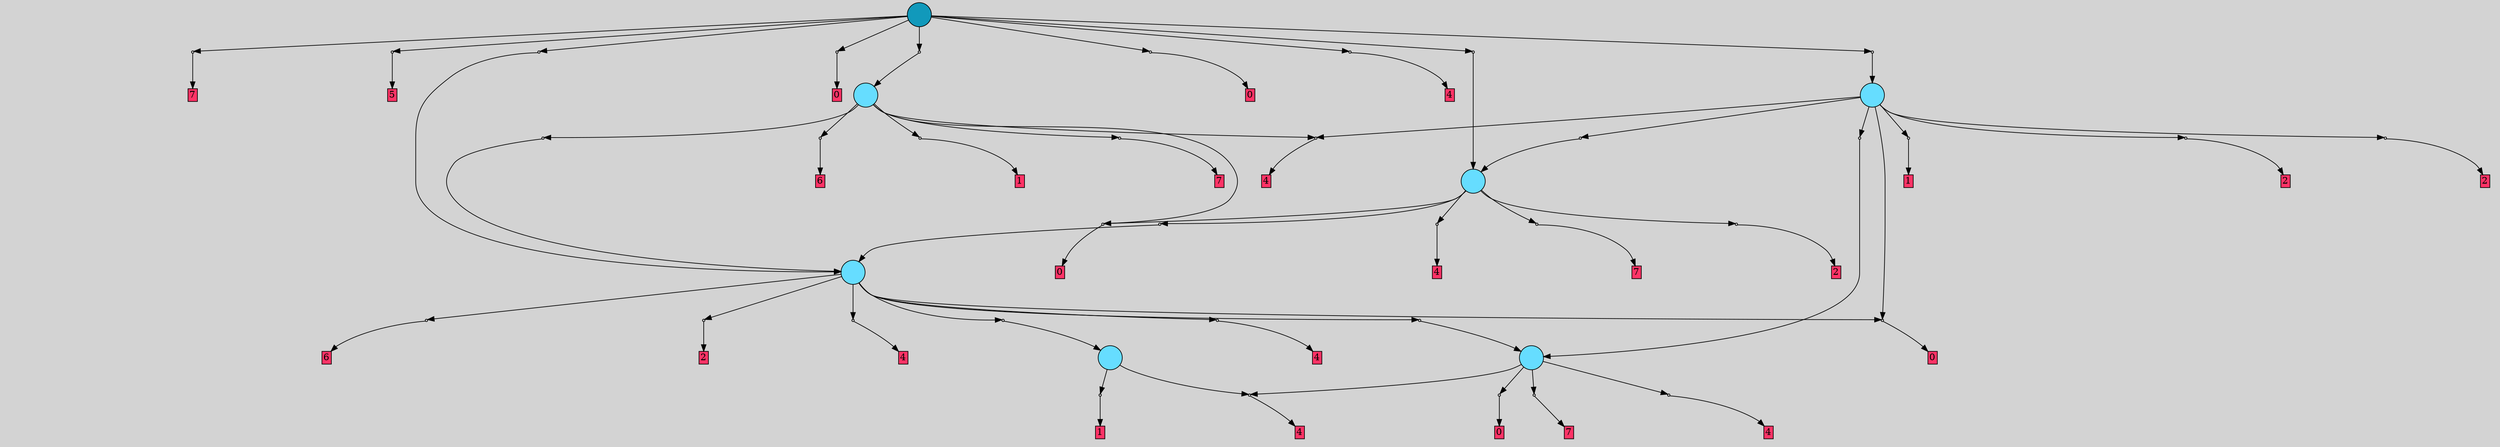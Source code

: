 // File exported with GEGELATI v1.3.1
// On the 2024-04-12 16:08:09
// With the File::TPGGraphDotExporter
digraph{
	graph[pad = "0.212, 0.055" bgcolor = lightgray]
	node[shape=circle style = filled label = ""]
		T0 [fillcolor="#66ddff"]
		T1 [fillcolor="#66ddff"]
		T2 [fillcolor="#66ddff"]
		T3 [fillcolor="#66ddff"]
		T4 [fillcolor="#66ddff"]
		T5 [fillcolor="#66ddff"]
		T6 [fillcolor="#1199bb"]
		P0 [fillcolor="#cccccc" shape=point] //
		I0 [shape=box style=invis label="3|0&2|7#1|7#3|6#1|7#3|6#2|7&#92;n"]
		P0 -> I0[style=invis]
		A0 [fillcolor="#ff3366" shape=box margin=0.03 width=0 height=0 label="1"]
		T0 -> P0 -> A0
		P1 [fillcolor="#cccccc" shape=point] //
		I1 [shape=box style=invis label="4|0&1|1#4|4#0|2#2|1#4|3#0|1&#92;n"]
		P1 -> I1[style=invis]
		A1 [fillcolor="#ff3366" shape=box margin=0.03 width=0 height=0 label="4"]
		T0 -> P1 -> A1
		P2 [fillcolor="#cccccc" shape=point] //
		I2 [shape=box style=invis label="3|0&3|3#2|3#4|3#2|3#3|0#3|6&#92;n"]
		P2 -> I2[style=invis]
		A2 [fillcolor="#ff3366" shape=box margin=0.03 width=0 height=0 label="4"]
		T1 -> P2 -> A2
		T1 -> P1
		P3 [fillcolor="#cccccc" shape=point] //
		I3 [shape=box style=invis label="2|0&1|0#3|4#2|7#2|1#3|0#1|1&#92;n"]
		P3 -> I3[style=invis]
		A3 [fillcolor="#ff3366" shape=box margin=0.03 width=0 height=0 label="0"]
		T1 -> P3 -> A3
		P4 [fillcolor="#cccccc" shape=point] //
		I4 [shape=box style=invis label=""]
		P4 -> I4[style=invis]
		A4 [fillcolor="#ff3366" shape=box margin=0.03 width=0 height=0 label="7"]
		T1 -> P4 -> A4
		P5 [fillcolor="#cccccc" shape=point] //
		I5 [shape=box style=invis label="3|0&1|3#3|4#3|4#1|3#2|5#4|1&#92;n"]
		P5 -> I5[style=invis]
		A5 [fillcolor="#ff3366" shape=box margin=0.03 width=0 height=0 label="4"]
		T2 -> P5 -> A5
		P6 [fillcolor="#cccccc" shape=point] //
		I6 [shape=box style=invis label="1|0&1|5#4|4#1|6#4|3#4|4#2|2&#92;n"]
		P6 -> I6[style=invis]
		T2 -> P6 -> T1
		P7 [fillcolor="#cccccc" shape=point] //
		I7 [shape=box style=invis label="3|0&3|5#0|7#3|2#2|1#1|0#0|1&#92;n"]
		P7 -> I7[style=invis]
		A6 [fillcolor="#ff3366" shape=box margin=0.03 width=0 height=0 label="2"]
		T2 -> P7 -> A6
		P8 [fillcolor="#cccccc" shape=point] //
		I8 [shape=box style=invis label="7|0&2|1#2|0#1|3#4|5#1|0#2|1&#92;n"]
		P8 -> I8[style=invis]
		T2 -> P8 -> T0
		P9 [fillcolor="#cccccc" shape=point] //
		I9 [shape=box style=invis label="2|0&1|7#3|0#3|0#1|2#0|1#3|7&#92;n"]
		P9 -> I9[style=invis]
		A7 [fillcolor="#ff3366" shape=box margin=0.03 width=0 height=0 label="4"]
		T2 -> P9 -> A7
		P10 [fillcolor="#cccccc" shape=point] //
		I10 [shape=box style=invis label="2|0&1|0#3|4#2|7#2|1#3|0#1|1&#92;n"]
		P10 -> I10[style=invis]
		A8 [fillcolor="#ff3366" shape=box margin=0.03 width=0 height=0 label="0"]
		T2 -> P10 -> A8
		P11 [fillcolor="#cccccc" shape=point] //
		I11 [shape=box style=invis label="2|0&3|2#3|5#1|1#2|5#2|6#0|6&#92;n"]
		P11 -> I11[style=invis]
		A9 [fillcolor="#ff3366" shape=box margin=0.03 width=0 height=0 label="6"]
		T2 -> P11 -> A9
		P12 [fillcolor="#cccccc" shape=point] //
		I12 [shape=box style=invis label="2|0&1|0#3|4#2|7#2|1#3|0#0|1&#92;n"]
		P12 -> I12[style=invis]
		A10 [fillcolor="#ff3366" shape=box margin=0.03 width=0 height=0 label="0"]
		T3 -> P12 -> A10
		P13 [fillcolor="#cccccc" shape=point] //
		I13 [shape=box style=invis label="3|0&3|5#0|5#3|5#2|1#1|0#0|1&#92;n"]
		P13 -> I13[style=invis]
		A11 [fillcolor="#ff3366" shape=box margin=0.03 width=0 height=0 label="2"]
		T3 -> P13 -> A11
		P14 [fillcolor="#cccccc" shape=point] //
		I14 [shape=box style=invis label="2|0&1|7#3|0#3|4#1|2#0|1#3|7&#92;n"]
		P14 -> I14[style=invis]
		A12 [fillcolor="#ff3366" shape=box margin=0.03 width=0 height=0 label="4"]
		T3 -> P14 -> A12
		P15 [fillcolor="#cccccc" shape=point] //
		I15 [shape=box style=invis label="2|4&2|6#3|1#1|1#3|2#4|7#1|6&#92;n4|4&0|4#4|2#0|5#3|5#4|0#2|6&#92;n1|7&0|5#4|1#1|0#1|5#0|3#3|3&#92;n7|0&0|4#4|1#0|7#2|0#1|4#3|6&#92;n"]
		P15 -> I15[style=invis]
		T3 -> P15 -> T2
		P16 [fillcolor="#cccccc" shape=point] //
		I16 [shape=box style=invis label="7|0&2|7#0|5#3|6#2|1#4|6#0|6&#92;n"]
		P16 -> I16[style=invis]
		A13 [fillcolor="#ff3366" shape=box margin=0.03 width=0 height=0 label="7"]
		T3 -> P16 -> A13
		T4 -> P10
		P17 [fillcolor="#cccccc" shape=point] //
		I17 [shape=box style=invis label="1|0&1|5#4|4#1|6#4|3#4|4#2|2&#92;n"]
		P17 -> I17[style=invis]
		T4 -> P17 -> T1
		P18 [fillcolor="#cccccc" shape=point] //
		I18 [shape=box style=invis label="0|2&0|1#3|2#0|7#0|1#2|7#3|0&#92;n6|0&0|2#4|7#3|4#3|1#3|1#0|2&#92;n"]
		P18 -> I18[style=invis]
		A14 [fillcolor="#ff3366" shape=box margin=0.03 width=0 height=0 label="1"]
		T4 -> P18 -> A14
		P19 [fillcolor="#cccccc" shape=point] //
		I19 [shape=box style=invis label="7|0&2|1#2|6#1|3#4|5#1|0#2|1&#92;n"]
		P19 -> I19[style=invis]
		A15 [fillcolor="#ff3366" shape=box margin=0.03 width=0 height=0 label="2"]
		T4 -> P19 -> A15
		P20 [fillcolor="#cccccc" shape=point] //
		I20 [shape=box style=invis label="2|0&1|7#3|0#3|4#1|2#0|1#3|7&#92;n"]
		P20 -> I20[style=invis]
		A16 [fillcolor="#ff3366" shape=box margin=0.03 width=0 height=0 label="4"]
		T4 -> P20 -> A16
		P21 [fillcolor="#cccccc" shape=point] //
		I21 [shape=box style=invis label="2|0&3|6#1|2#3|6#2|2#1|5#3|2&#92;n"]
		P21 -> I21[style=invis]
		T4 -> P21 -> T3
		P22 [fillcolor="#cccccc" shape=point] //
		I22 [shape=box style=invis label="3|0&3|5#0|7#3|5#2|1#1|0#0|4&#92;n"]
		P22 -> I22[style=invis]
		A17 [fillcolor="#ff3366" shape=box margin=0.03 width=0 height=0 label="2"]
		T4 -> P22 -> A17
		P23 [fillcolor="#cccccc" shape=point] //
		I23 [shape=box style=invis label="2|0&3|2#3|5#1|4#2|5#2|6#0|6&#92;n"]
		P23 -> I23[style=invis]
		A18 [fillcolor="#ff3366" shape=box margin=0.03 width=0 height=0 label="6"]
		T5 -> P23 -> A18
		T5 -> P12
		P24 [fillcolor="#cccccc" shape=point] //
		I24 [shape=box style=invis label="2|0&1|7#1|7#1|1#2|1#2|3#3|6&#92;n"]
		P24 -> I24[style=invis]
		A19 [fillcolor="#ff3366" shape=box margin=0.03 width=0 height=0 label="1"]
		T5 -> P24 -> A19
		P25 [fillcolor="#cccccc" shape=point] //
		I25 [shape=box style=invis label="1|7&0|5#4|1#1|0#1|5#0|3#3|3&#92;n2|4&2|6#3|1#1|1#3|2#4|7#1|6&#92;n7|0&0|4#4|1#0|7#2|0#1|4#2|6&#92;n"]
		P25 -> I25[style=invis]
		T5 -> P25 -> T2
		P26 [fillcolor="#cccccc" shape=point] //
		I26 [shape=box style=invis label="7|0&2|7#0|5#3|6#3|2#4|6#0|6&#92;n"]
		P26 -> I26[style=invis]
		A20 [fillcolor="#ff3366" shape=box margin=0.03 width=0 height=0 label="7"]
		T5 -> P26 -> A20
		T5 -> P20
		P27 [fillcolor="#cccccc" shape=point] //
		I27 [shape=box style=invis label="7|0&4|1#3|6#4|2#4|0#3|6#0|6&#92;n"]
		P27 -> I27[style=invis]
		A21 [fillcolor="#ff3366" shape=box margin=0.03 width=0 height=0 label="7"]
		T6 -> P27 -> A21
		P28 [fillcolor="#cccccc" shape=point] //
		I28 [shape=box style=invis label="6|6&2|1#2|5#3|1#2|7#2|3#0|5&#92;n3|0&3|5#0|6#3|5#2|1#1|0#0|1&#92;n"]
		P28 -> I28[style=invis]
		A22 [fillcolor="#ff3366" shape=box margin=0.03 width=0 height=0 label="5"]
		T6 -> P28 -> A22
		P29 [fillcolor="#cccccc" shape=point] //
		I29 [shape=box style=invis label="1|7&0|5#4|1#1|0#1|5#0|3#3|3&#92;n2|4&2|2#3|1#1|1#3|2#4|7#1|6&#92;n7|0&0|4#4|1#0|7#2|0#1|4#2|6&#92;n"]
		P29 -> I29[style=invis]
		T6 -> P29 -> T2
		P30 [fillcolor="#cccccc" shape=point] //
		I30 [shape=box style=invis label="2|0&1|2#3|4#2|0#2|7#3|0#1|1&#92;n"]
		P30 -> I30[style=invis]
		A23 [fillcolor="#ff3366" shape=box margin=0.03 width=0 height=0 label="0"]
		T6 -> P30 -> A23
		P31 [fillcolor="#cccccc" shape=point] //
		I31 [shape=box style=invis label="6|1&0|5#3|0#3|4#0|5#4|5#1|5&#92;n0|2&0|1#3|2#0|7#0|1#2|7#3|0&#92;n6|0&0|2#4|7#3|4#3|1#3|1#0|2&#92;n"]
		P31 -> I31[style=invis]
		T6 -> P31 -> T5
		P32 [fillcolor="#cccccc" shape=point] //
		I32 [shape=box style=invis label="1|0&2|5#4|1#0|4#1|4#0|1#4|4&#92;n"]
		P32 -> I32[style=invis]
		A24 [fillcolor="#ff3366" shape=box margin=0.03 width=0 height=0 label="0"]
		T6 -> P32 -> A24
		P33 [fillcolor="#cccccc" shape=point] //
		I33 [shape=box style=invis label="3|0&1|3#3|4#3|4#1|3#2|5#4|1&#92;n"]
		P33 -> I33[style=invis]
		A25 [fillcolor="#ff3366" shape=box margin=0.03 width=0 height=0 label="4"]
		T6 -> P33 -> A25
		P34 [fillcolor="#cccccc" shape=point] //
		I34 [shape=box style=invis label="2|0&3|0#4|4#0|6#4|7#4|2#3|7&#92;n"]
		P34 -> I34[style=invis]
		T6 -> P34 -> T3
		P35 [fillcolor="#cccccc" shape=point] //
		I35 [shape=box style=invis label="2|0&3|7#1|4#0|4#3|0#1|2#0|0&#92;n"]
		P35 -> I35[style=invis]
		T6 -> P35 -> T4
		{ rank= same T6 }
}
